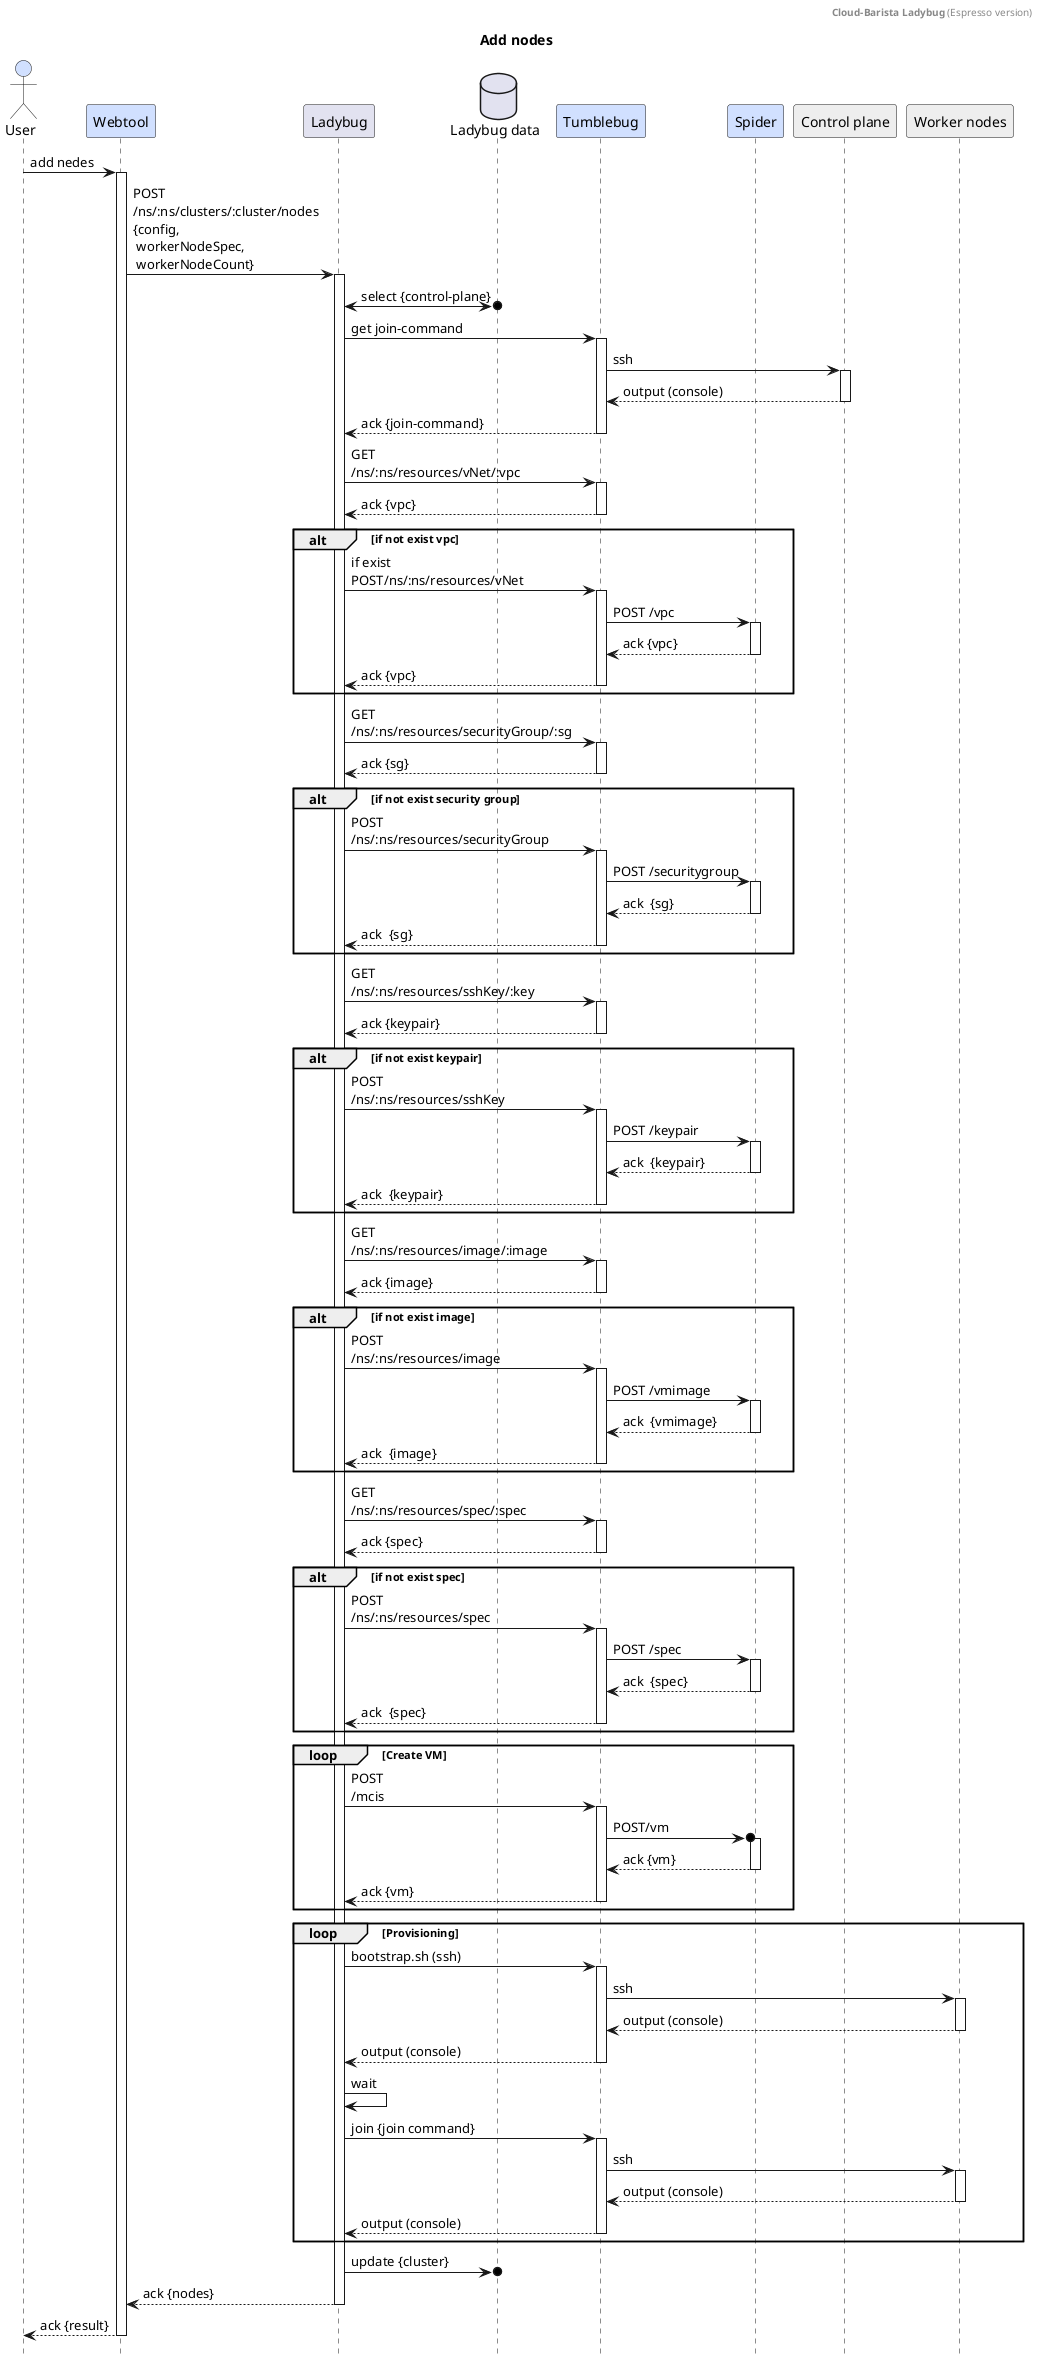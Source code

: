 @@startuml

header **Cloud-Barista Ladybug** (Espresso version)
title Add nodes
hide footbox

actor		"User"			as user			#d1e0ff
participant	"Webtool"		as webtool		#d1e0ff
participant	"Ladybug"		as provider
database	"Ladybug data"	as db
participant	"Tumblebug"		as tumblebug	#d1e0ff
participant	"Spider"		as spider		#d1e0ff
participant	"Control plane"	as mNodes		#eeeeee
participant	"Worker nodes"	as wNodes		#eeeeee


user		->	webtool		: add nedes

activate webtool
	webtool		->	provider		: POST\n/ns/:ns/clusters/:cluster/nodes \n{config,\n workerNodeSpec,\n workerNodeCount}

	activate provider

		provider	<->o	db				: select {control-plane}

		'-- 1. join command
		provider	->	tumblebug			: get join-command
		activate tumblebug
			tumblebug	->	mNodes			: ssh
			activate mNodes
				tumblebug	<--	mNodes		: output (console)
			deactivate mNodes
			provider	<--	tumblebug		: ack {join-command}
		deactivate tumblebug

		'-- 2.1. vpc
		provider	->	tumblebug			: GET\n/ns/:ns/resources/vNet/:vpc
		activate tumblebug
			tumblebug	-->	provider		: ack {vpc}
		deactivate tumblebug

		alt if not exist vpc
			provider	->	tumblebug		: if exist\nPOST/ns/:ns/resources/vNet
			activate tumblebug
				tumblebug	->	spider		: POST /vpc
				activate spider
					tumblebug	<--	spider	: ack {vpc}
				deactivate spider
				tumblebug	-->	provider	: ack {vpc}
			deactivate tumblebug
		end

		'-- 2.2. sg(fw)
		provider	->	tumblebug			: GET\n/ns/:ns/resources/securityGroup/:sg
		activate tumblebug
			tumblebug	-->	provider		: ack {sg}
		deactivate tumblebug

		alt if not exist security group
			provider	->	tumblebug		: POST\n/ns/:ns/resources/securityGroup
			activate tumblebug
				tumblebug	->	spider		: POST /securitygroup
				activate spider
					tumblebug	<--	spider	: ack  {sg}
				deactivate spider
				tumblebug	-->	provider	: ack  {sg}
			deactivate tumblebug
		end

		'-- 2.3. ssh
		provider	->	tumblebug			: GET\n/ns/:ns/resources/sshKey/:key
		activate tumblebug
			tumblebug	-->	provider		: ack {keypair}
		deactivate tumblebug

		alt if not exist keypair
			provider	->	tumblebug		: POST\n/ns/:ns/resources/sshKey
			activate tumblebug
				tumblebug	->	spider		: POST /keypair
				activate spider
					tumblebug	<--	spider	: ack  {keypair}
				deactivate spider
				tumblebug	-->	provider	: ack  {keypair}
			deactivate tumblebug
		end
		
		'-- 2.4. image
		provider	->	tumblebug			: GET\n/ns/:ns/resources/image/:image
		activate tumblebug
			tumblebug	-->	provider		: ack {image}
		deactivate tumblebug

		alt if not exist image
			provider	->	tumblebug 		: POST\n/ns/:ns/resources/image
			activate tumblebug
				tumblebug	->	spider		: POST /vmimage
				activate spider
					tumblebug	<--	spider	:  ack  {vmimage}
				deactivate spider
				tumblebug	-->	provider	: ack  {image}
			deactivate tumblebug
		end

		'-- 2.5. spec
		provider	->	tumblebug			: GET\n/ns/:ns/resources/spec/:spec
		activate tumblebug
			tumblebug	-->	provider		: ack {spec}
		deactivate tumblebug

		alt if not exist spec
			provider	->	tumblebug 		: POST\n/ns/:ns/resources/spec
			activate tumblebug
				tumblebug	->	spider		: POST /spec
				activate spider
					tumblebug	<--	spider	: ack  {spec}
				deactivate spider
				tumblebug	-->	provider	: ack  {spec}
			deactivate tumblebug
		end

		'-- 2.6. mcis
		loop Create VM
			provider	->	tumblebug		: POST\n/mcis

			activate tumblebug
				tumblebug	->o	spider		: POST/vm
				activate spider
					tumblebug	<--	spider	: ack {vm}
				deactivate spider
				tumblebug	-->	provider 	: ack {vm}
			deactivate tumblebug
		end

		loop Provisioning
			' -- 2.boostrap
			provider	->	tumblebug		: bootstrap.sh (ssh)
			activate tumblebug
				tumblebug	->	wNodes		: ssh
				activate wNodes
					tumblebug	<--	wNodes	: output (console)
				deactivate wNodes
				provider	<--	tumblebug	: output (console)
			deactivate tumblebug
			provider	->	provider		: wait

			' -- 3.provisioning
			provider	->	tumblebug		: join {join command}

			activate tumblebug
				tumblebug	->	wNodes		: ssh
				activate wNodes
					tumblebug	<--	wNodes	: output (console)
				deactivate wNodes
				provider	<--	tumblebug	: output (console)
			deactivate tumblebug
		end
		provider	->o	db					: update {cluster}
		provider	-->	webtool				: ack {nodes}

	deactivate provider

	webtool	-->	user	: ack {result}
deactivate webtool

@@enduml